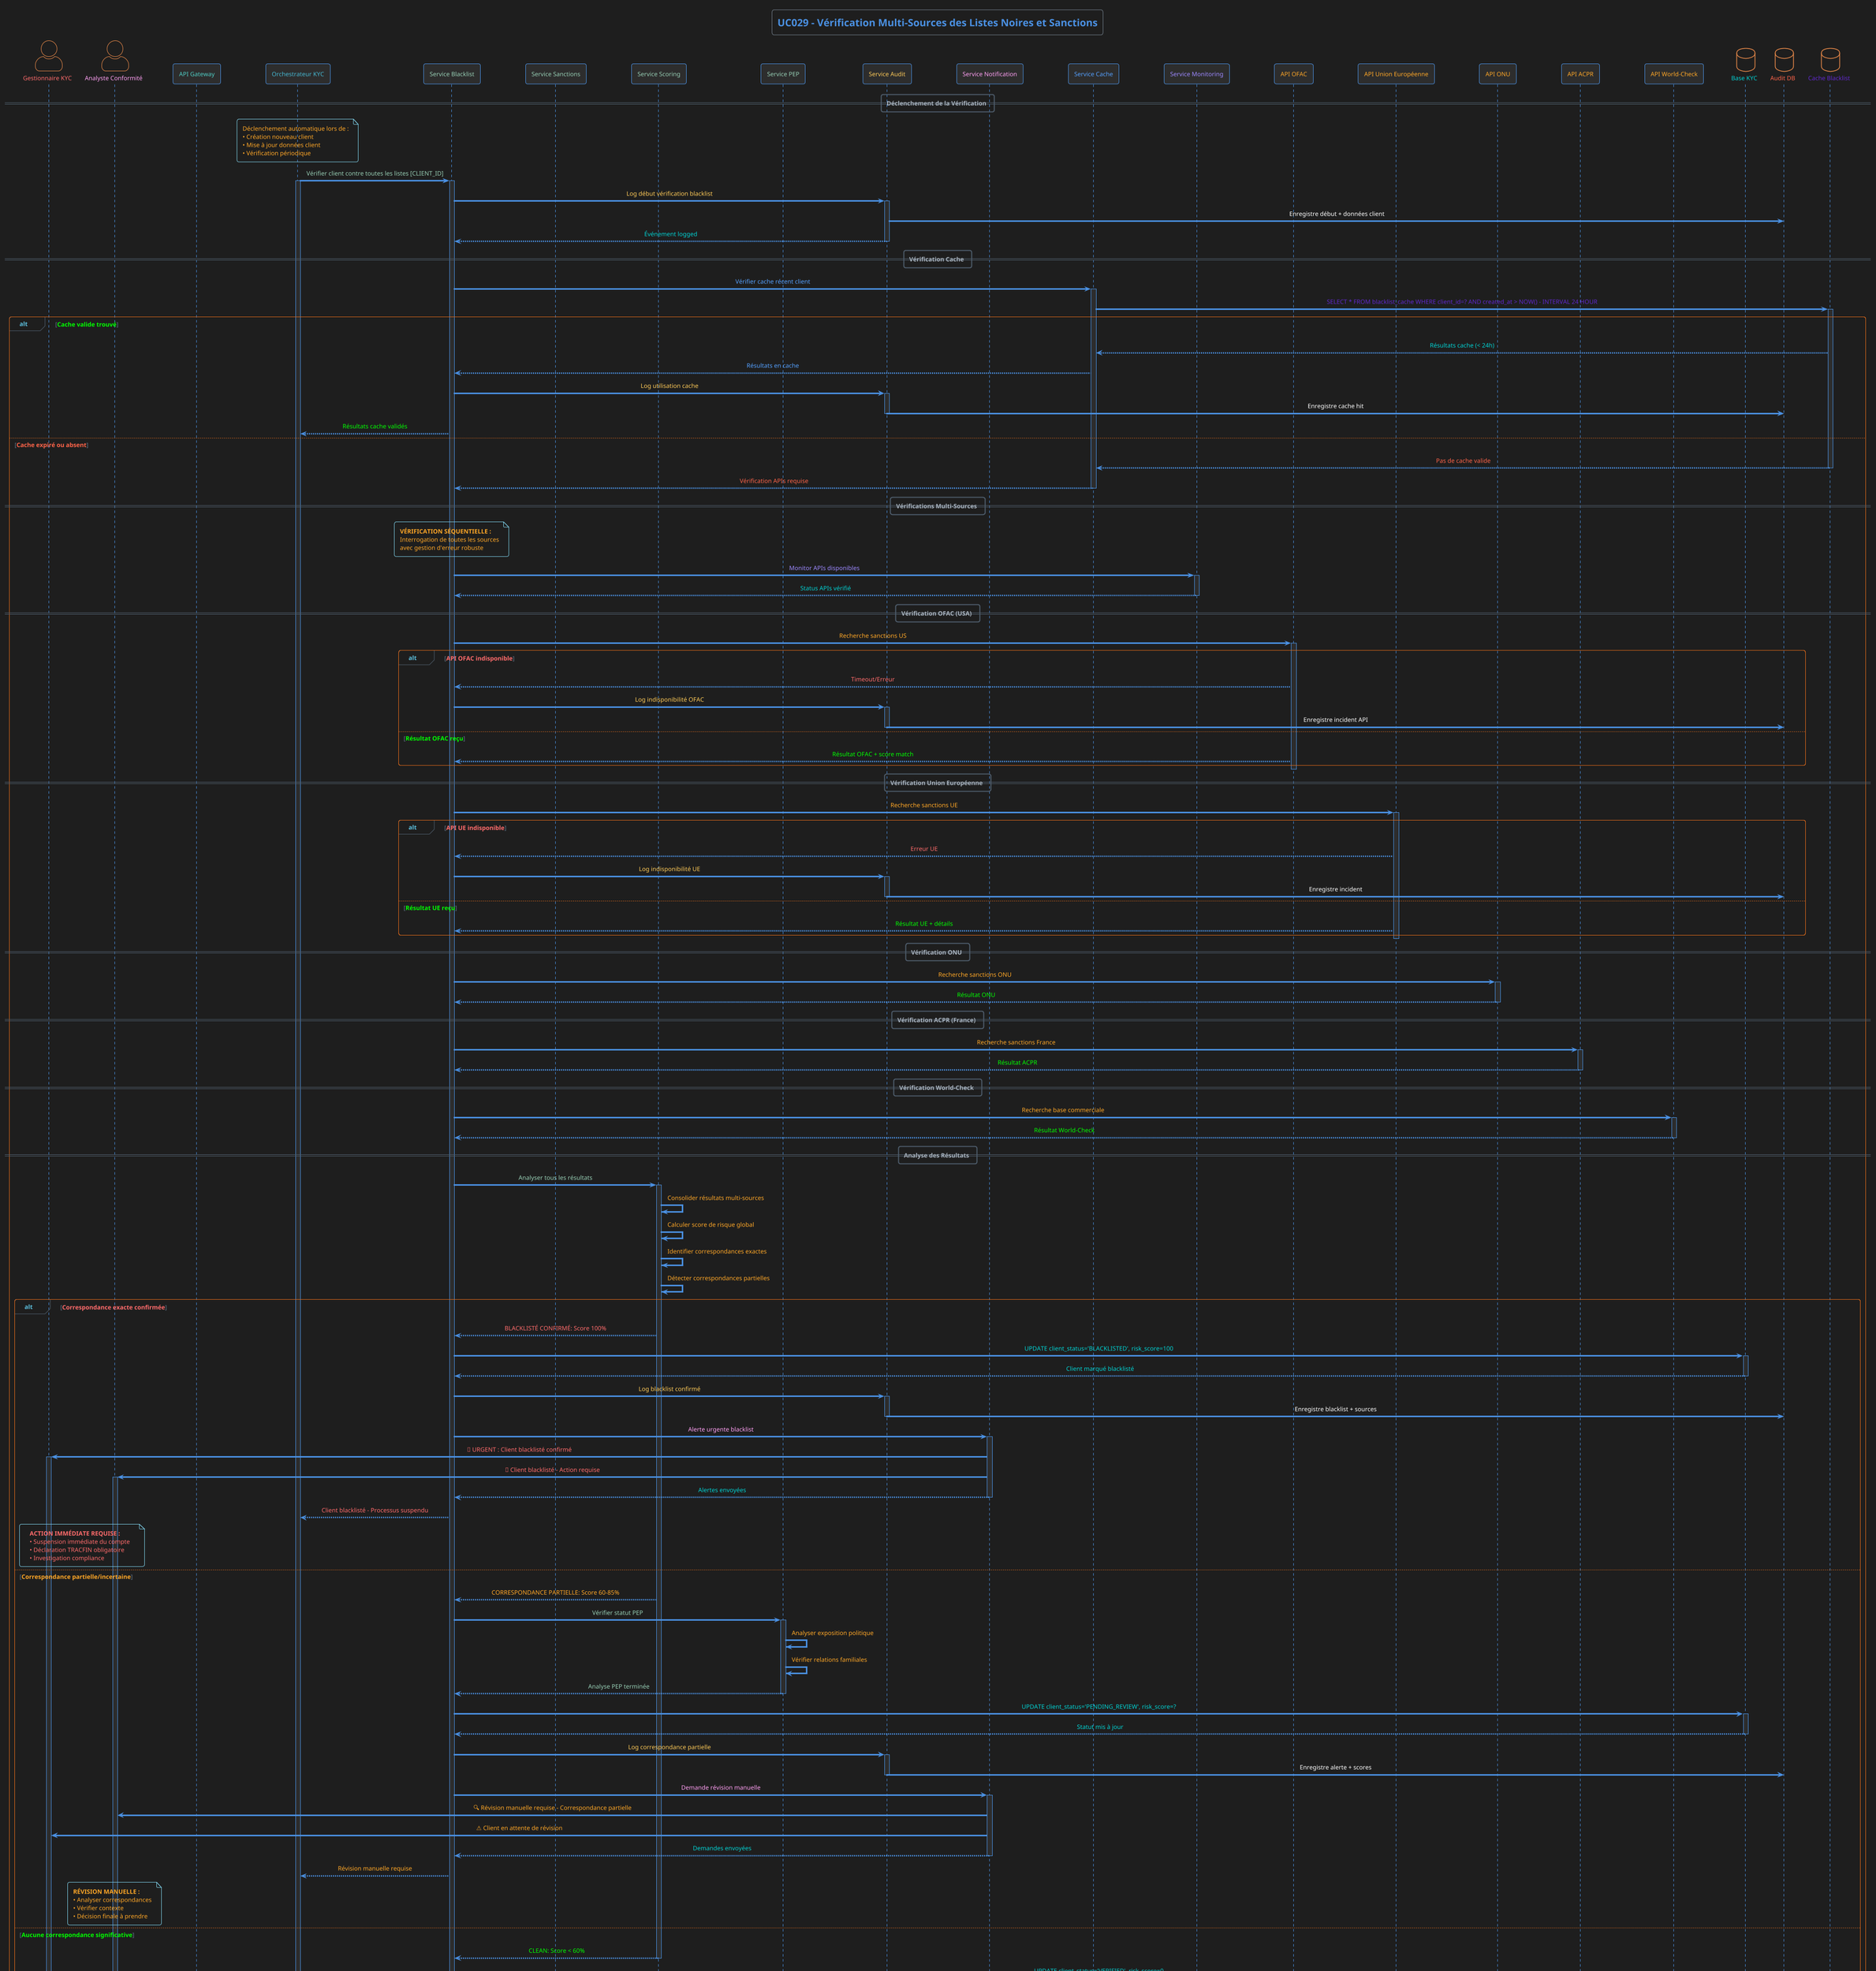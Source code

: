 @startuml UC029
!theme superhero-outline
skinparam backgroundColor #1e1e1e
skinparam actorStyle awesome
skinparam participant {
    BackgroundColor #2d2d2d
    BorderColor #4a90e2
    FontColor #ffffff
}
skinparam sequence {
    ArrowColor #4a90e2
    LifeLineBackgroundColor #2d2d2d
    LifeLineBorderColor #4a90e2
    MessageAlignment center
}

title <color:#4a90e2>UC029 - Vérification Multi-Sources des Listes Noires et Sanctions</color>

' Acteurs
actor "<color:#ff6b6b>Gestionnaire KYC</color>" as Gestionnaire
actor "<color:#ff9ff3>Analyste Conformité</color>" as Analyste

' Interface Layer
participant "<color:#4ecdc4>API Gateway</color>" as Gateway

' Orchestration Layer
participant "<color:#45b7d1>Orchestrateur KYC</color>" as Orchestrator

' Services Métier
participant "<color:#96ceb4>Service Blacklist</color>" as BlacklistService
participant "<color:#96ceb4>Service Sanctions</color>" as SanctionsService
participant "<color:#96ceb4>Service Scoring</color>" as ScoringService
participant "<color:#96ceb4>Service PEP</color>" as PEPService

' Services Techniques
participant "<color:#feca57>Service Audit</color>" as AuditService
participant "<color:#ff9ff3>Service Notification</color>" as NotificationService
participant "<color:#54a0ff>Service Cache</color>" as CacheService
participant "<color:#9c88ff>Service Monitoring</color>" as MonitoringService

' APIs Externes
participant "<color:#ffa726>API OFAC</color>" as OFACAPI
participant "<color:#ffa726>API Union Européenne</color>" as EUAPI
participant "<color:#ffa726>API ONU</color>" as UNAPI
participant "<color:#ffa726>API ACPR</color>" as ACPRAPI
participant "<color:#ffa726>API World-Check</color>" as WorldCheckAPI

' Infrastructure
database "<color:#00d2d3>Base KYC</color>" as KYCDB
database "<color:#ff6348>Audit DB</color>" as AuditDB
database "<color:#5f27cd>Cache Blacklist</color>" as BlacklistCache

== Déclenchement de la Vérification ==

note over Orchestrator : <color:#ffa726>Déclenchement automatique lors de :</color>\n<color:#ffa726>• Création nouveau client</color>\n<color:#ffa726>• Mise à jour données client</color>\n<color:#ffa726>• Vérification périodique</color>

Orchestrator -> BlacklistService : <color:#96ceb4>Vérifier client contre toutes les listes [CLIENT_ID]</color>
activate Orchestrator
activate BlacklistService

BlacklistService -> AuditService : <color:#feca57>Log début vérification blacklist</color>
activate AuditService
AuditService -> AuditDB : Enregistre début + données client
AuditService --> BlacklistService : <color:#00d2d3>Événement logged</color>
deactivate AuditService

== Vérification Cache ==

BlacklistService -> CacheService : <color:#54a0ff>Vérifier cache récent client</color>
activate CacheService

CacheService -> BlacklistCache : <color:#5f27cd>SELECT * FROM blacklist_cache WHERE client_id=? AND created_at > NOW() - INTERVAL 24 HOUR</color>
activate BlacklistCache

alt <color:#00ff00>Cache valide trouvé</color>
    BlacklistCache --> CacheService : <color:#00d2d3>Résultats cache (< 24h)</color>
    CacheService --> BlacklistService : <color:#54a0ff>Résultats en cache</color>
    
    BlacklistService -> AuditService : <color:#feca57>Log utilisation cache</color>
    activate AuditService
    AuditService -> AuditDB : Enregistre cache hit
    deactivate AuditService
    
    BlacklistService --> Orchestrator : <color:#00ff00>Résultats cache validés</color>
    
else <color:#ff6348>Cache expiré ou absent</color>
    BlacklistCache --> CacheService : <color:#ff6348>Pas de cache valide</color>
    deactivate BlacklistCache
    CacheService --> BlacklistService : <color:#ff6348>Vérification APIs requise</color>
    deactivate CacheService
    
    == Vérifications Multi-Sources ==
    
    note over BlacklistService : <color:#ffa726>**VÉRIFICATION SÉQUENTIELLE :**</color>\n<color:#ffa726>Interrogation de toutes les sources</color>\n<color:#ffa726>avec gestion d'erreur robuste</color>
    
    BlacklistService -> MonitoringService : <color:#9c88ff>Monitor APIs disponibles</color>
    activate MonitoringService
    MonitoringService --> BlacklistService : <color:#00d2d3>Status APIs vérifié</color>
    deactivate MonitoringService
    
    == Vérification OFAC (USA) ==
    BlacklistService -> OFACAPI : <color:#ffa726>Recherche sanctions US</color>
    activate OFACAPI
    
    alt <color:#ff6b6b>API OFAC indisponible</color>
        OFACAPI --> BlacklistService : <color:#ff6b6b>Timeout/Erreur</color>
        BlacklistService -> AuditService : <color:#feca57>Log indisponibilité OFAC</color>
        activate AuditService
        AuditService -> AuditDB : Enregistre incident API
        deactivate AuditService
        
    else <color:#00ff00>Résultat OFAC reçu</color>
        OFACAPI --> BlacklistService : <color:#00ff00>Résultat OFAC + score match</color>
    end
    deactivate OFACAPI
    
    == Vérification Union Européenne ==
    BlacklistService -> EUAPI : <color:#ffa726>Recherche sanctions UE</color>
    activate EUAPI
    
    alt <color:#ff6b6b>API UE indisponible</color>
        EUAPI --> BlacklistService : <color:#ff6b6b>Erreur UE</color>
        BlacklistService -> AuditService : <color:#feca57>Log indisponibilité UE</color>
        activate AuditService
        AuditService -> AuditDB : Enregistre incident
        deactivate AuditService
        
    else <color:#00ff00>Résultat UE reçu</color>
        EUAPI --> BlacklistService : <color:#00ff00>Résultat UE + détails</color>
    end
    deactivate EUAPI
    
    == Vérification ONU ==
    BlacklistService -> UNAPI : <color:#ffa726>Recherche sanctions ONU</color>
    activate UNAPI
    UNAPI --> BlacklistService : <color:#00ff00>Résultat ONU</color>
    deactivate UNAPI
    
    == Vérification ACPR (France) ==
    BlacklistService -> ACPRAPI : <color:#ffa726>Recherche sanctions France</color>
    activate ACPRAPI
    ACPRAPI --> BlacklistService : <color:#00ff00>Résultat ACPR</color>
    deactivate ACPRAPI
    
    == Vérification World-Check ==
    BlacklistService -> WorldCheckAPI : <color:#ffa726>Recherche base commerciale</color>
    activate WorldCheckAPI
    WorldCheckAPI --> BlacklistService : <color:#00ff00>Résultat World-Check</color>
    deactivate WorldCheckAPI
    
    == Analyse des Résultats ==
    
    BlacklistService -> ScoringService : <color:#96ceb4>Analyser tous les résultats</color>
    activate ScoringService
    
    ScoringService -> ScoringService : <color:#ffa726>Consolider résultats multi-sources</color>
    ScoringService -> ScoringService : <color:#ffa726>Calculer score de risque global</color>
    ScoringService -> ScoringService : <color:#ffa726>Identifier correspondances exactes</color>
    ScoringService -> ScoringService : <color:#ffa726>Détecter correspondances partielles</color>
    
    alt <color:#ff6b6b>Correspondance exacte confirmée</color>
        ScoringService --> BlacklistService : <color:#ff6b6b>BLACKLISTÉ CONFIRMÉ: Score 100%</color>
        
        BlacklistService -> KYCDB : <color:#00d2d3>UPDATE client_status='BLACKLISTED', risk_score=100</color>
        activate KYCDB
        KYCDB --> BlacklistService : <color:#00d2d3>Client marqué blacklisté</color>
        deactivate KYCDB
        
        BlacklistService -> AuditService : <color:#feca57>Log blacklist confirmé</color>
        activate AuditService
        AuditService -> AuditDB : Enregistre blacklist + sources
        deactivate AuditService
        
        BlacklistService -> NotificationService : <color:#ff9ff3>Alerte urgente blacklist</color>
        activate NotificationService
        NotificationService -> Gestionnaire : <color:#ff6b6b>🚨 URGENT : Client blacklisté confirmé</color>
        activate Gestionnaire
        NotificationService -> Analyste : <color:#ff6b6b>🚨 Client blacklisté - Action requise</color>
        activate Analyste
        NotificationService --> BlacklistService : <color:#00d2d3>Alertes envoyées</color>
        deactivate NotificationService
        
        BlacklistService --> Orchestrator : <color:#ff6b6b>Client blacklisté - Processus suspendu</color>
        
        note over Gestionnaire, Analyste : <color:#ff6b6b>**ACTION IMMÉDIATE REQUISE :**</color>\n<color:#ff6b6b>• Suspension immédiate du compte</color>\n<color:#ff6b6b>• Déclaration TRACFIN obligatoire</color>\n<color:#ff6b6b>• Investigation compliance</color>
        
    else <color:#ffa726>Correspondance partielle/incertaine</color>
        ScoringService --> BlacklistService : <color:#ffa726>CORRESPONDANCE PARTIELLE: Score 60-85%</color>
        
        BlacklistService -> PEPService : <color:#96ceb4>Vérifier statut PEP</color>
        activate PEPService
        PEPService -> PEPService : <color:#ffa726>Analyser exposition politique</color>
        PEPService -> PEPService : <color:#ffa726>Vérifier relations familiales</color>
        PEPService --> BlacklistService : <color:#96ceb4>Analyse PEP terminée</color>
        deactivate PEPService
        
        BlacklistService -> KYCDB : <color:#00d2d3>UPDATE client_status='PENDING_REVIEW', risk_score=?</color>
        activate KYCDB
        KYCDB --> BlacklistService : <color:#00d2d3>Statut mis à jour</color>
        deactivate KYCDB
        
        BlacklistService -> AuditService : <color:#feca57>Log correspondance partielle</color>
        activate AuditService
        AuditService -> AuditDB : Enregistre alerte + scores
        deactivate AuditService
        
        BlacklistService -> NotificationService : <color:#ff9ff3>Demande révision manuelle</color>
        activate NotificationService
        NotificationService -> Analyste : <color:#ffa726>🔍 Révision manuelle requise - Correspondance partielle</color>
        NotificationService -> Gestionnaire : <color:#ffa726>⚠️ Client en attente de révision</color>
        NotificationService --> BlacklistService : <color:#00d2d3>Demandes envoyées</color>
        deactivate NotificationService
        
        BlacklistService --> Orchestrator : <color:#ffa726>Révision manuelle requise</color>
        
        note over Analyste : <color:#ffa726>**RÉVISION MANUELLE :**</color>\n<color:#ffa726>• Analyser correspondances</color>\n<color:#ffa726>• Vérifier contexte</color>\n<color:#ffa726>• Décision finale à prendre</color>
        
    else <color:#00ff00>Aucune correspondance significative</color>
        ScoringService --> BlacklistService : <color:#00ff00>CLEAN: Score < 60%</color>
        deactivate ScoringService
        
        BlacklistService -> KYCDB : <color:#00d2d3>UPDATE client_status='VERIFIED', risk_score=0</color>
        activate KYCDB
        KYCDB --> BlacklistService : <color:#00d2d3>Client vérifié</color>
        deactivate KYCDB
        
        == Mise en Cache ==
        
        BlacklistService -> CacheService : <color:#54a0ff>Mettre résultats en cache</color>
        activate CacheService
        CacheService -> BlacklistCache : <color:#5f27cd>INSERT blacklist_cache</color>
        activate BlacklistCache
        BlacklistCache --> CacheService : <color:#00d2d3>Cache mis à jour</color>
        deactivate BlacklistCache
        CacheService --> BlacklistService : <color:#00d2d3>Résultats cachés</color>
        deactivate CacheService
        
        BlacklistService -> AuditService : <color:#feca57>Log vérification clean</color>
        activate AuditService
        AuditService -> AuditDB : Enregistre vérification clean
        deactivate AuditService
        
        BlacklistService -> NotificationService : <color:#ff9ff3>Confirmer client clean</color>
        activate NotificationService
        NotificationService -> Gestionnaire : <color:#00ff00>✅ Client vérifié - Aucune correspondance</color>
        NotificationService --> BlacklistService : <color:#00d2d3>Confirmation envoyée</color>
        deactivate NotificationService
        
        BlacklistService --> Orchestrator : <color:#00ff00>Client vérifié - Processus peut continuer</color>
        
        note over Orchestrator : <color:#00ff00>**CLIENT CLEAN :**</color>\n<color:#00ff00>• Toutes sources vérifiées</color>\n<color:#00ff00>• Aucune correspondance</color>\n<color:#00ff00>• Processus KYC peut continuer</color>
    end
end

deactivate BlacklistService

== Finalisation ==

Orchestrator -> AuditService : <color:#feca57>Log fin vérification blacklist</color>
activate AuditService
AuditService -> AuditDB : Enregistre fin + résultat final
AuditService --> Orchestrator : <color:#00d2d3>Processus audité</color>
deactivate AuditService

Orchestrator -> Orchestrator : <color:#00ff00>Vérification blacklist terminée</color>
deactivate Orchestrator

deactivate Gestionnaire
deactivate Analyste

note over KYCDB : <color:#ffa726>**SOURCES VÉRIFIÉES :**</color>\n<color:#ffa726>• OFAC (USA)</color>\n<color:#ffa726>• Union Européenne</color>\n<color:#ffa726>• ONU</color>\n<color:#ffa726>• ACPR (France)</color>\n<color:#ffa726>• World-Check</color>\n<color:#ffa726>• Listes PEP</color>

@enduml
